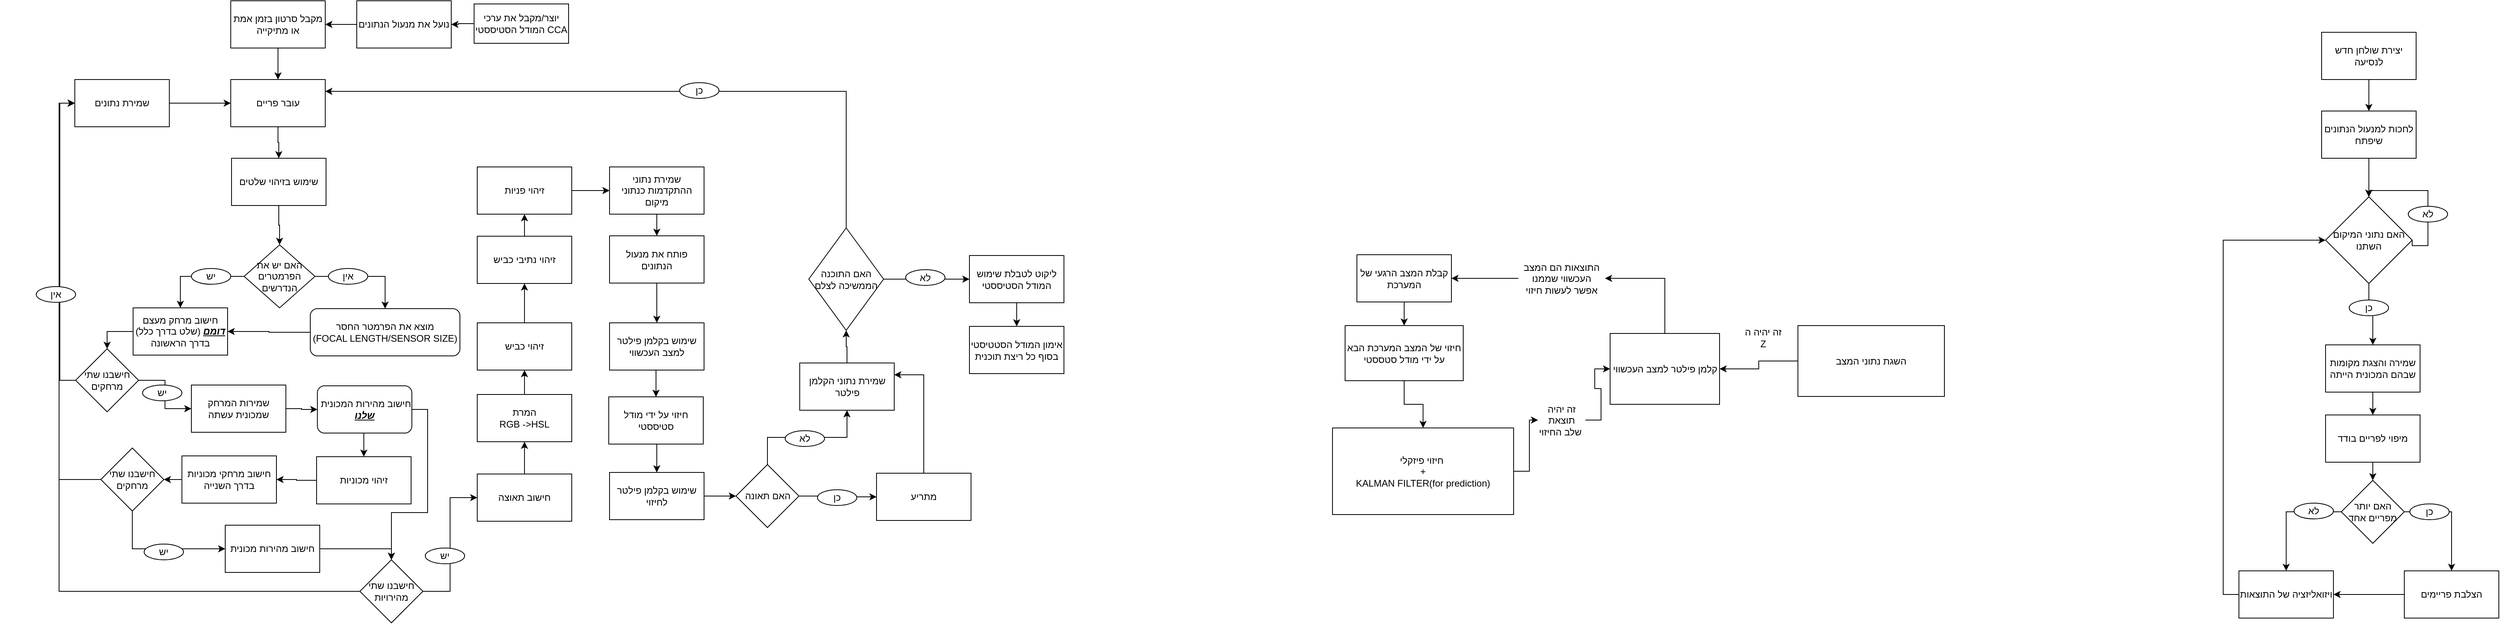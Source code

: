 <mxfile version="22.0.8" type="gitlab">
  <diagram name="Page-1" id="QeGY7YJkOB6Gk27wGhlt">
    <mxGraphModel dx="1723" dy="1938" grid="1" gridSize="10" guides="1" tooltips="1" connect="1" arrows="1" fold="1" page="1" pageScale="1" pageWidth="850" pageHeight="1100" math="0" shadow="0">
      <root>
        <mxCell id="0" />
        <mxCell id="1" parent="0" />
        <mxCell id="7zxWy0AGlR2uwlpsadZP-35" value="" style="edgeStyle=orthogonalEdgeStyle;rounded=0;orthogonalLoop=1;jettySize=auto;html=1;" edge="1" parent="1" source="LMJcDKzFn9YI1MvOlHuu-1" target="LMJcDKzFn9YI1MvOlHuu-96">
          <mxGeometry relative="1" as="geometry" />
        </mxCell>
        <mxCell id="LMJcDKzFn9YI1MvOlHuu-1" value="יוצר/מקבל את ערכי המודל הסטיססטי CCA" style="rounded=0;whiteSpace=wrap;html=1;" parent="1" vertex="1">
          <mxGeometry x="709" y="-996" width="120" height="50" as="geometry" />
        </mxCell>
        <mxCell id="LMJcDKzFn9YI1MvOlHuu-8" style="edgeStyle=orthogonalEdgeStyle;rounded=0;orthogonalLoop=1;jettySize=auto;html=1;exitX=0.5;exitY=1;exitDx=0;exitDy=0;entryX=0.5;entryY=0;entryDx=0;entryDy=0;" parent="1" source="LMJcDKzFn9YI1MvOlHuu-29" target="LMJcDKzFn9YI1MvOlHuu-7" edge="1">
          <mxGeometry relative="1" as="geometry" />
        </mxCell>
        <mxCell id="LMJcDKzFn9YI1MvOlHuu-2" value="מקבל סרטון בזמן אמת או מתיקייה" style="rounded=0;whiteSpace=wrap;html=1;" parent="1" vertex="1">
          <mxGeometry x="400" y="-1000" width="120" height="60" as="geometry" />
        </mxCell>
        <mxCell id="LMJcDKzFn9YI1MvOlHuu-12" style="edgeStyle=orthogonalEdgeStyle;rounded=0;orthogonalLoop=1;jettySize=auto;html=1;exitX=0;exitY=0.5;exitDx=0;exitDy=0;entryX=1;entryY=0.5;entryDx=0;entryDy=0;" parent="1" source="LMJcDKzFn9YI1MvOlHuu-5" target="LMJcDKzFn9YI1MvOlHuu-10" edge="1">
          <mxGeometry relative="1" as="geometry" />
        </mxCell>
        <mxCell id="LMJcDKzFn9YI1MvOlHuu-5" value="מוצא את הפרמטר החסר &lt;br&gt;(FOCAL LENGTH/SENSOR SIZE)" style="rounded=1;whiteSpace=wrap;html=1;" parent="1" vertex="1">
          <mxGeometry x="501" y="-609" width="190" height="60" as="geometry" />
        </mxCell>
        <mxCell id="LMJcDKzFn9YI1MvOlHuu-9" style="edgeStyle=orthogonalEdgeStyle;rounded=0;orthogonalLoop=1;jettySize=auto;html=1;exitX=1;exitY=0.5;exitDx=0;exitDy=0;entryX=0.5;entryY=0;entryDx=0;entryDy=0;" parent="1" source="LMJcDKzFn9YI1MvOlHuu-7" target="LMJcDKzFn9YI1MvOlHuu-5" edge="1">
          <mxGeometry relative="1" as="geometry" />
        </mxCell>
        <mxCell id="LMJcDKzFn9YI1MvOlHuu-11" style="edgeStyle=orthogonalEdgeStyle;rounded=0;orthogonalLoop=1;jettySize=auto;html=1;exitX=0;exitY=0.5;exitDx=0;exitDy=0;entryX=0.5;entryY=0;entryDx=0;entryDy=0;" parent="1" source="LMJcDKzFn9YI1MvOlHuu-7" target="LMJcDKzFn9YI1MvOlHuu-10" edge="1">
          <mxGeometry relative="1" as="geometry" />
        </mxCell>
        <mxCell id="LMJcDKzFn9YI1MvOlHuu-7" value="האם יש את הפרמטרים הנדרשים" style="rhombus;whiteSpace=wrap;html=1;" parent="1" vertex="1">
          <mxGeometry x="417" y="-690" width="90" height="80" as="geometry" />
        </mxCell>
        <mxCell id="LMJcDKzFn9YI1MvOlHuu-18" style="edgeStyle=orthogonalEdgeStyle;rounded=0;orthogonalLoop=1;jettySize=auto;html=1;exitX=0;exitY=0.5;exitDx=0;exitDy=0;" parent="1" source="LMJcDKzFn9YI1MvOlHuu-10" target="LMJcDKzFn9YI1MvOlHuu-14" edge="1">
          <mxGeometry relative="1" as="geometry" />
        </mxCell>
        <mxCell id="LMJcDKzFn9YI1MvOlHuu-10" value="חישוב מרחק מעצם &lt;u style=&quot;font-weight: bold; font-style: italic;&quot;&gt;דומם&lt;/u&gt;&amp;nbsp;(שלט בדרך כלל) בדרך הראשונה" style="rounded=0;whiteSpace=wrap;html=1;" parent="1" vertex="1">
          <mxGeometry x="276" y="-610" width="120" height="60" as="geometry" />
        </mxCell>
        <mxCell id="LMJcDKzFn9YI1MvOlHuu-35" style="edgeStyle=orthogonalEdgeStyle;rounded=0;orthogonalLoop=1;jettySize=auto;html=1;exitX=0.5;exitY=1;exitDx=0;exitDy=0;entryX=0.5;entryY=0;entryDx=0;entryDy=0;" parent="1" source="LMJcDKzFn9YI1MvOlHuu-13" target="LMJcDKzFn9YI1MvOlHuu-34" edge="1">
          <mxGeometry relative="1" as="geometry" />
        </mxCell>
        <mxCell id="LMJcDKzFn9YI1MvOlHuu-189" style="edgeStyle=orthogonalEdgeStyle;rounded=0;orthogonalLoop=1;jettySize=auto;html=1;exitX=1;exitY=0.5;exitDx=0;exitDy=0;entryX=0.5;entryY=0;entryDx=0;entryDy=0;" parent="1" source="LMJcDKzFn9YI1MvOlHuu-13" target="LMJcDKzFn9YI1MvOlHuu-56" edge="1">
          <mxGeometry relative="1" as="geometry">
            <Array as="points">
              <mxPoint x="650" y="-481" />
              <mxPoint x="650" y="-350" />
              <mxPoint x="604" y="-350" />
            </Array>
          </mxGeometry>
        </mxCell>
        <mxCell id="LMJcDKzFn9YI1MvOlHuu-13" value="&amp;nbsp;חישוב מהירות המכונית &lt;b&gt;&lt;i&gt;&lt;u&gt;שלנו&lt;/u&gt;&lt;/i&gt;&lt;/b&gt;" style="rounded=1;whiteSpace=wrap;html=1;" parent="1" vertex="1">
          <mxGeometry x="510" y="-511" width="120" height="60" as="geometry" />
        </mxCell>
        <mxCell id="LMJcDKzFn9YI1MvOlHuu-45" style="edgeStyle=orthogonalEdgeStyle;rounded=0;orthogonalLoop=1;jettySize=auto;html=1;exitX=0;exitY=0.5;exitDx=0;exitDy=0;entryX=0;entryY=0.5;entryDx=0;entryDy=0;" parent="1" source="LMJcDKzFn9YI1MvOlHuu-14" target="LMJcDKzFn9YI1MvOlHuu-43" edge="1">
          <mxGeometry relative="1" as="geometry" />
        </mxCell>
        <mxCell id="LMJcDKzFn9YI1MvOlHuu-190" style="edgeStyle=orthogonalEdgeStyle;rounded=0;orthogonalLoop=1;jettySize=auto;html=1;exitX=1;exitY=0.5;exitDx=0;exitDy=0;entryX=0;entryY=0.5;entryDx=0;entryDy=0;" parent="1" source="LMJcDKzFn9YI1MvOlHuu-14" target="LMJcDKzFn9YI1MvOlHuu-186" edge="1">
          <mxGeometry relative="1" as="geometry" />
        </mxCell>
        <mxCell id="LMJcDKzFn9YI1MvOlHuu-14" value="חישבנו שתי מרחקים" style="rhombus;whiteSpace=wrap;html=1;" parent="1" vertex="1">
          <mxGeometry x="203" y="-558" width="80" height="80" as="geometry" />
        </mxCell>
        <mxCell id="LMJcDKzFn9YI1MvOlHuu-15" value="אין" style="ellipse;whiteSpace=wrap;html=1;" parent="1" vertex="1">
          <mxGeometry x="524" y="-660" width="50" height="20" as="geometry" />
        </mxCell>
        <mxCell id="LMJcDKzFn9YI1MvOlHuu-16" value="יש" style="ellipse;whiteSpace=wrap;html=1;" parent="1" vertex="1">
          <mxGeometry x="350" y="-660" width="50" height="20" as="geometry" />
        </mxCell>
        <mxCell id="LMJcDKzFn9YI1MvOlHuu-22" value="" style="edgeStyle=orthogonalEdgeStyle;rounded=0;orthogonalLoop=1;jettySize=auto;html=1;exitX=0.5;exitY=1;exitDx=0;exitDy=0;entryX=0.5;entryY=0;entryDx=0;entryDy=0;" parent="1" source="LMJcDKzFn9YI1MvOlHuu-2" target="LMJcDKzFn9YI1MvOlHuu-21" edge="1">
          <mxGeometry relative="1" as="geometry">
            <mxPoint x="450" y="-920" as="sourcePoint" />
            <mxPoint x="475" y="-780" as="targetPoint" />
          </mxGeometry>
        </mxCell>
        <mxCell id="LMJcDKzFn9YI1MvOlHuu-21" value="עובר פריים" style="rounded=0;whiteSpace=wrap;html=1;" parent="1" vertex="1">
          <mxGeometry x="400" y="-900" width="120" height="60" as="geometry" />
        </mxCell>
        <mxCell id="LMJcDKzFn9YI1MvOlHuu-30" value="" style="edgeStyle=orthogonalEdgeStyle;rounded=0;orthogonalLoop=1;jettySize=auto;html=1;exitX=0.5;exitY=1;exitDx=0;exitDy=0;entryX=0.5;entryY=0;entryDx=0;entryDy=0;" parent="1" source="LMJcDKzFn9YI1MvOlHuu-21" target="LMJcDKzFn9YI1MvOlHuu-29" edge="1">
          <mxGeometry relative="1" as="geometry">
            <mxPoint x="420" y="-840" as="sourcePoint" />
            <mxPoint x="475" y="-690" as="targetPoint" />
          </mxGeometry>
        </mxCell>
        <mxCell id="LMJcDKzFn9YI1MvOlHuu-29" value="שימוש בזיהוי שלטים" style="rounded=0;whiteSpace=wrap;html=1;" parent="1" vertex="1">
          <mxGeometry x="401" y="-800" width="120" height="60" as="geometry" />
        </mxCell>
        <mxCell id="7zxWy0AGlR2uwlpsadZP-38" value="" style="edgeStyle=orthogonalEdgeStyle;rounded=0;orthogonalLoop=1;jettySize=auto;html=1;" edge="1" parent="1" source="LMJcDKzFn9YI1MvOlHuu-34" target="LMJcDKzFn9YI1MvOlHuu-36">
          <mxGeometry relative="1" as="geometry" />
        </mxCell>
        <mxCell id="LMJcDKzFn9YI1MvOlHuu-34" value="זיהוי מכוניות" style="rounded=0;whiteSpace=wrap;html=1;" parent="1" vertex="1">
          <mxGeometry x="509" y="-421" width="120" height="60" as="geometry" />
        </mxCell>
        <mxCell id="7zxWy0AGlR2uwlpsadZP-39" value="" style="edgeStyle=orthogonalEdgeStyle;rounded=0;orthogonalLoop=1;jettySize=auto;html=1;" edge="1" parent="1" source="LMJcDKzFn9YI1MvOlHuu-36" target="LMJcDKzFn9YI1MvOlHuu-38">
          <mxGeometry relative="1" as="geometry" />
        </mxCell>
        <mxCell id="LMJcDKzFn9YI1MvOlHuu-36" value="חישוב מרחקי מכוניות בדרך השנייה" style="rounded=0;whiteSpace=wrap;html=1;" parent="1" vertex="1">
          <mxGeometry x="338" y="-422" width="120" height="60" as="geometry" />
        </mxCell>
        <mxCell id="7zxWy0AGlR2uwlpsadZP-43" style="edgeStyle=orthogonalEdgeStyle;rounded=0;orthogonalLoop=1;jettySize=auto;html=1;exitX=0.5;exitY=1;exitDx=0;exitDy=0;entryX=0;entryY=0.5;entryDx=0;entryDy=0;" edge="1" parent="1" source="LMJcDKzFn9YI1MvOlHuu-38" target="LMJcDKzFn9YI1MvOlHuu-49">
          <mxGeometry relative="1" as="geometry" />
        </mxCell>
        <mxCell id="LMJcDKzFn9YI1MvOlHuu-38" value="חישבנו שתי מרחקים" style="rhombus;whiteSpace=wrap;html=1;" parent="1" vertex="1">
          <mxGeometry x="235" y="-432" width="80" height="80" as="geometry" />
        </mxCell>
        <mxCell id="LMJcDKzFn9YI1MvOlHuu-40" style="edgeStyle=orthogonalEdgeStyle;rounded=0;orthogonalLoop=1;jettySize=auto;html=1;exitX=0.5;exitY=1;exitDx=0;exitDy=0;" parent="1" edge="1">
          <mxGeometry relative="1" as="geometry">
            <mxPoint x="115" y="-780" as="sourcePoint" />
            <mxPoint x="115" y="-780" as="targetPoint" />
          </mxGeometry>
        </mxCell>
        <mxCell id="LMJcDKzFn9YI1MvOlHuu-44" value="" style="edgeStyle=orthogonalEdgeStyle;rounded=0;orthogonalLoop=1;jettySize=auto;html=1;exitX=0;exitY=0.5;exitDx=0;exitDy=0;entryX=0;entryY=0.5;entryDx=0;entryDy=0;" parent="1" source="LMJcDKzFn9YI1MvOlHuu-38" target="LMJcDKzFn9YI1MvOlHuu-43" edge="1">
          <mxGeometry relative="1" as="geometry">
            <mxPoint x="140" y="-220" as="sourcePoint" />
            <mxPoint x="360" y="-870" as="targetPoint" />
          </mxGeometry>
        </mxCell>
        <mxCell id="7zxWy0AGlR2uwlpsadZP-56" value="" style="edgeStyle=orthogonalEdgeStyle;rounded=0;orthogonalLoop=1;jettySize=auto;html=1;" edge="1" parent="1" source="LMJcDKzFn9YI1MvOlHuu-43" target="LMJcDKzFn9YI1MvOlHuu-21">
          <mxGeometry relative="1" as="geometry" />
        </mxCell>
        <mxCell id="LMJcDKzFn9YI1MvOlHuu-43" value="שמירת נתונים" style="rounded=0;whiteSpace=wrap;html=1;" parent="1" vertex="1">
          <mxGeometry x="202" y="-900" width="120" height="60" as="geometry" />
        </mxCell>
        <mxCell id="LMJcDKzFn9YI1MvOlHuu-58" style="edgeStyle=orthogonalEdgeStyle;rounded=0;orthogonalLoop=1;jettySize=auto;html=1;exitX=1;exitY=0.5;exitDx=0;exitDy=0;" parent="1" source="LMJcDKzFn9YI1MvOlHuu-49" target="LMJcDKzFn9YI1MvOlHuu-56" edge="1">
          <mxGeometry relative="1" as="geometry">
            <Array as="points">
              <mxPoint x="604" y="-304" />
            </Array>
          </mxGeometry>
        </mxCell>
        <mxCell id="LMJcDKzFn9YI1MvOlHuu-49" value="חישוב מהירות מכונית" style="rounded=0;whiteSpace=wrap;html=1;" parent="1" vertex="1">
          <mxGeometry x="393" y="-334" width="120" height="60" as="geometry" />
        </mxCell>
        <mxCell id="LMJcDKzFn9YI1MvOlHuu-52" value="יש" style="ellipse;whiteSpace=wrap;html=1;" parent="1" vertex="1">
          <mxGeometry x="290" y="-310" width="50" height="20" as="geometry" />
        </mxCell>
        <mxCell id="LMJcDKzFn9YI1MvOlHuu-57" style="edgeStyle=orthogonalEdgeStyle;rounded=0;orthogonalLoop=1;jettySize=auto;html=1;exitX=0;exitY=0.5;exitDx=0;exitDy=0;entryX=0;entryY=0.5;entryDx=0;entryDy=0;" parent="1" source="LMJcDKzFn9YI1MvOlHuu-56" target="LMJcDKzFn9YI1MvOlHuu-43" edge="1">
          <mxGeometry relative="1" as="geometry" />
        </mxCell>
        <mxCell id="LMJcDKzFn9YI1MvOlHuu-63" style="edgeStyle=orthogonalEdgeStyle;rounded=0;orthogonalLoop=1;jettySize=auto;html=1;exitX=1;exitY=0.5;exitDx=0;exitDy=0;entryX=0;entryY=0.5;entryDx=0;entryDy=0;" parent="1" source="LMJcDKzFn9YI1MvOlHuu-56" target="LMJcDKzFn9YI1MvOlHuu-62" edge="1">
          <mxGeometry relative="1" as="geometry" />
        </mxCell>
        <mxCell id="LMJcDKzFn9YI1MvOlHuu-56" value="חישבנו שתי מהירויות" style="rhombus;whiteSpace=wrap;html=1;" parent="1" vertex="1">
          <mxGeometry x="564" y="-290" width="80" height="80" as="geometry" />
        </mxCell>
        <mxCell id="LMJcDKzFn9YI1MvOlHuu-59" value="יש" style="ellipse;whiteSpace=wrap;html=1;" parent="1" vertex="1">
          <mxGeometry x="647" y="-305" width="50" height="20" as="geometry" />
        </mxCell>
        <mxCell id="LMJcDKzFn9YI1MvOlHuu-60" value="אין" style="ellipse;whiteSpace=wrap;html=1;" parent="1" vertex="1">
          <mxGeometry x="153" y="-637" width="50" height="20" as="geometry" />
        </mxCell>
        <mxCell id="7zxWy0AGlR2uwlpsadZP-64" value="" style="edgeStyle=orthogonalEdgeStyle;rounded=0;orthogonalLoop=1;jettySize=auto;html=1;" edge="1" parent="1" source="LMJcDKzFn9YI1MvOlHuu-62" target="LMJcDKzFn9YI1MvOlHuu-65">
          <mxGeometry relative="1" as="geometry" />
        </mxCell>
        <mxCell id="LMJcDKzFn9YI1MvOlHuu-62" value="חישוב תאוצה" style="rounded=0;whiteSpace=wrap;html=1;" parent="1" vertex="1">
          <mxGeometry x="713" y="-399" width="120" height="60" as="geometry" />
        </mxCell>
        <mxCell id="7zxWy0AGlR2uwlpsadZP-44" value="" style="edgeStyle=orthogonalEdgeStyle;rounded=0;orthogonalLoop=1;jettySize=auto;html=1;" edge="1" parent="1" source="LMJcDKzFn9YI1MvOlHuu-65" target="LMJcDKzFn9YI1MvOlHuu-67">
          <mxGeometry relative="1" as="geometry" />
        </mxCell>
        <mxCell id="LMJcDKzFn9YI1MvOlHuu-65" value="המרת&lt;br&gt;RGB -&amp;gt;HSL" style="rounded=0;whiteSpace=wrap;html=1;align=center;" parent="1" vertex="1">
          <mxGeometry x="713" y="-500" width="120" height="60" as="geometry" />
        </mxCell>
        <mxCell id="7zxWy0AGlR2uwlpsadZP-45" style="edgeStyle=orthogonalEdgeStyle;rounded=0;orthogonalLoop=1;jettySize=auto;html=1;exitX=0.5;exitY=0;exitDx=0;exitDy=0;" edge="1" parent="1" source="LMJcDKzFn9YI1MvOlHuu-67" target="LMJcDKzFn9YI1MvOlHuu-69">
          <mxGeometry relative="1" as="geometry" />
        </mxCell>
        <mxCell id="LMJcDKzFn9YI1MvOlHuu-67" value="זיהוי כביש" style="rounded=0;whiteSpace=wrap;html=1;" parent="1" vertex="1">
          <mxGeometry x="713" y="-591" width="120" height="60" as="geometry" />
        </mxCell>
        <mxCell id="7zxWy0AGlR2uwlpsadZP-46" value="" style="edgeStyle=orthogonalEdgeStyle;rounded=0;orthogonalLoop=1;jettySize=auto;html=1;" edge="1" parent="1" source="LMJcDKzFn9YI1MvOlHuu-69" target="LMJcDKzFn9YI1MvOlHuu-71">
          <mxGeometry relative="1" as="geometry" />
        </mxCell>
        <mxCell id="LMJcDKzFn9YI1MvOlHuu-69" value="זיהוי נתיבי כביש" style="rounded=0;whiteSpace=wrap;html=1;" parent="1" vertex="1">
          <mxGeometry x="713" y="-701" width="120" height="60" as="geometry" />
        </mxCell>
        <mxCell id="7zxWy0AGlR2uwlpsadZP-48" value="" style="edgeStyle=orthogonalEdgeStyle;rounded=0;orthogonalLoop=1;jettySize=auto;html=1;" edge="1" parent="1" source="LMJcDKzFn9YI1MvOlHuu-71" target="LMJcDKzFn9YI1MvOlHuu-184">
          <mxGeometry relative="1" as="geometry" />
        </mxCell>
        <mxCell id="LMJcDKzFn9YI1MvOlHuu-71" value="זיהוי פניות" style="rounded=0;whiteSpace=wrap;html=1;" parent="1" vertex="1">
          <mxGeometry x="713" y="-789" width="120" height="60" as="geometry" />
        </mxCell>
        <mxCell id="7zxWy0AGlR2uwlpsadZP-36" value="" style="edgeStyle=orthogonalEdgeStyle;rounded=0;orthogonalLoop=1;jettySize=auto;html=1;" edge="1" parent="1" source="LMJcDKzFn9YI1MvOlHuu-96" target="LMJcDKzFn9YI1MvOlHuu-2">
          <mxGeometry relative="1" as="geometry" />
        </mxCell>
        <mxCell id="LMJcDKzFn9YI1MvOlHuu-96" value="נועל את מנעול הנתונים" style="rounded=0;whiteSpace=wrap;html=1;" parent="1" vertex="1">
          <mxGeometry x="560" y="-1000" width="120" height="60" as="geometry" />
        </mxCell>
        <mxCell id="7zxWy0AGlR2uwlpsadZP-50" value="" style="edgeStyle=orthogonalEdgeStyle;rounded=0;orthogonalLoop=1;jettySize=auto;html=1;" edge="1" parent="1" source="LMJcDKzFn9YI1MvOlHuu-98" target="7zxWy0AGlR2uwlpsadZP-28">
          <mxGeometry relative="1" as="geometry" />
        </mxCell>
        <mxCell id="LMJcDKzFn9YI1MvOlHuu-98" value="פותח את מנעול הנתונים" style="rounded=0;whiteSpace=wrap;html=1;" parent="1" vertex="1">
          <mxGeometry x="881" y="-701.5" width="120" height="60" as="geometry" />
        </mxCell>
        <mxCell id="LMJcDKzFn9YI1MvOlHuu-124" style="edgeStyle=orthogonalEdgeStyle;rounded=0;orthogonalLoop=1;jettySize=auto;html=1;exitX=0.5;exitY=0;exitDx=0;exitDy=0;entryX=1;entryY=0.25;entryDx=0;entryDy=0;" parent="1" source="LMJcDKzFn9YI1MvOlHuu-100" target="LMJcDKzFn9YI1MvOlHuu-21" edge="1">
          <mxGeometry relative="1" as="geometry" />
        </mxCell>
        <mxCell id="LMJcDKzFn9YI1MvOlHuu-100" value="האם התוכנה הממשיכה לצלם" style="rhombus;whiteSpace=wrap;html=1;" parent="1" vertex="1">
          <mxGeometry x="1134" y="-711.5" width="95" height="130" as="geometry" />
        </mxCell>
        <mxCell id="LMJcDKzFn9YI1MvOlHuu-120" value="כן" style="ellipse;whiteSpace=wrap;html=1;" parent="1" vertex="1">
          <mxGeometry x="970" y="-896" width="50" height="20" as="geometry" />
        </mxCell>
        <mxCell id="LMJcDKzFn9YI1MvOlHuu-128" value="אימון המודל הסטטיסטי בסוף כל ריצת תוכנית&lt;span id=&quot;docs-internal-guid-aba16c06-7fff-29e9-74bd-bfd41f4ed161&quot;&gt;&lt;/span&gt;" style="rounded=0;whiteSpace=wrap;html=1;" parent="1" vertex="1">
          <mxGeometry x="1338" y="-586.5" width="120" height="60" as="geometry" />
        </mxCell>
        <mxCell id="LMJcDKzFn9YI1MvOlHuu-178" style="edgeStyle=orthogonalEdgeStyle;rounded=0;orthogonalLoop=1;jettySize=auto;html=1;exitX=0.5;exitY=1;exitDx=0;exitDy=0;entryX=0.5;entryY=0;entryDx=0;entryDy=0;" parent="1" source="LMJcDKzFn9YI1MvOlHuu-173" target="LMJcDKzFn9YI1MvOlHuu-174" edge="1">
          <mxGeometry relative="1" as="geometry" />
        </mxCell>
        <mxCell id="LMJcDKzFn9YI1MvOlHuu-173" value="לחכות למנעול הנתונים שיפתח" style="rounded=0;whiteSpace=wrap;html=1;" parent="1" vertex="1">
          <mxGeometry x="3055" y="-860" width="120" height="60" as="geometry" />
        </mxCell>
        <mxCell id="LMJcDKzFn9YI1MvOlHuu-197" style="edgeStyle=orthogonalEdgeStyle;rounded=0;orthogonalLoop=1;jettySize=auto;html=1;exitX=0.5;exitY=1;exitDx=0;exitDy=0;" parent="1" source="LMJcDKzFn9YI1MvOlHuu-174" target="LMJcDKzFn9YI1MvOlHuu-194" edge="1">
          <mxGeometry relative="1" as="geometry" />
        </mxCell>
        <mxCell id="LMJcDKzFn9YI1MvOlHuu-174" value="האם נתוני המיקום השתנו" style="rhombus;whiteSpace=wrap;html=1;" parent="1" vertex="1">
          <mxGeometry x="3060" y="-751" width="110" height="110" as="geometry" />
        </mxCell>
        <mxCell id="LMJcDKzFn9YI1MvOlHuu-176" style="edgeStyle=orthogonalEdgeStyle;rounded=0;orthogonalLoop=1;jettySize=auto;html=1;exitX=1;exitY=0.5;exitDx=0;exitDy=0;entryX=0.5;entryY=0;entryDx=0;entryDy=0;" parent="1" source="LMJcDKzFn9YI1MvOlHuu-174" target="LMJcDKzFn9YI1MvOlHuu-174" edge="1">
          <mxGeometry relative="1" as="geometry">
            <Array as="points">
              <mxPoint x="3190" y="-689" />
              <mxPoint x="3190" y="-759" />
              <mxPoint x="3115" y="-759" />
            </Array>
          </mxGeometry>
        </mxCell>
        <mxCell id="LMJcDKzFn9YI1MvOlHuu-177" value="לא" style="ellipse;whiteSpace=wrap;html=1;" parent="1" vertex="1">
          <mxGeometry x="3165" y="-739" width="50" height="20" as="geometry" />
        </mxCell>
        <mxCell id="LMJcDKzFn9YI1MvOlHuu-204" style="edgeStyle=orthogonalEdgeStyle;rounded=0;orthogonalLoop=1;jettySize=auto;html=1;exitX=0.5;exitY=1;exitDx=0;exitDy=0;" parent="1" source="LMJcDKzFn9YI1MvOlHuu-180" target="LMJcDKzFn9YI1MvOlHuu-200" edge="1">
          <mxGeometry relative="1" as="geometry" />
        </mxCell>
        <mxCell id="LMJcDKzFn9YI1MvOlHuu-180" value="מיפוי לפריים בודד" style="rounded=0;whiteSpace=wrap;html=1;" parent="1" vertex="1">
          <mxGeometry x="3060" y="-474" width="120" height="60" as="geometry" />
        </mxCell>
        <mxCell id="7zxWy0AGlR2uwlpsadZP-49" value="" style="edgeStyle=orthogonalEdgeStyle;rounded=0;orthogonalLoop=1;jettySize=auto;html=1;" edge="1" parent="1" source="LMJcDKzFn9YI1MvOlHuu-184" target="LMJcDKzFn9YI1MvOlHuu-98">
          <mxGeometry relative="1" as="geometry" />
        </mxCell>
        <mxCell id="LMJcDKzFn9YI1MvOlHuu-184" value="שמירת נתוני ההתקדמות כנתוני מיקום" style="rounded=0;whiteSpace=wrap;html=1;" parent="1" vertex="1">
          <mxGeometry x="881" y="-789" width="120" height="60" as="geometry" />
        </mxCell>
        <mxCell id="7zxWy0AGlR2uwlpsadZP-37" value="" style="edgeStyle=orthogonalEdgeStyle;rounded=0;orthogonalLoop=1;jettySize=auto;html=1;" edge="1" parent="1" source="LMJcDKzFn9YI1MvOlHuu-186" target="LMJcDKzFn9YI1MvOlHuu-13">
          <mxGeometry relative="1" as="geometry" />
        </mxCell>
        <mxCell id="LMJcDKzFn9YI1MvOlHuu-186" value="שמירות המרחק שמכונית עשתה" style="rounded=0;whiteSpace=wrap;html=1;" parent="1" vertex="1">
          <mxGeometry x="350" y="-512" width="120" height="60" as="geometry" />
        </mxCell>
        <mxCell id="LMJcDKzFn9YI1MvOlHuu-188" value="יש" style="ellipse;whiteSpace=wrap;html=1;" parent="1" vertex="1">
          <mxGeometry x="288" y="-512" width="50" height="20" as="geometry" />
        </mxCell>
        <mxCell id="LMJcDKzFn9YI1MvOlHuu-192" style="edgeStyle=orthogonalEdgeStyle;rounded=0;orthogonalLoop=1;jettySize=auto;html=1;exitX=0.5;exitY=1;exitDx=0;exitDy=0;" parent="1" source="LMJcDKzFn9YI1MvOlHuu-191" target="LMJcDKzFn9YI1MvOlHuu-173" edge="1">
          <mxGeometry relative="1" as="geometry" />
        </mxCell>
        <mxCell id="LMJcDKzFn9YI1MvOlHuu-191" value="יצירת שולחן חדש לנסיעה" style="rounded=0;whiteSpace=wrap;html=1;" parent="1" vertex="1">
          <mxGeometry x="3055" y="-960" width="120" height="60" as="geometry" />
        </mxCell>
        <mxCell id="LMJcDKzFn9YI1MvOlHuu-198" style="edgeStyle=orthogonalEdgeStyle;rounded=0;orthogonalLoop=1;jettySize=auto;html=1;exitX=0.5;exitY=1;exitDx=0;exitDy=0;entryX=0.5;entryY=0;entryDx=0;entryDy=0;" parent="1" source="LMJcDKzFn9YI1MvOlHuu-194" target="LMJcDKzFn9YI1MvOlHuu-180" edge="1">
          <mxGeometry relative="1" as="geometry" />
        </mxCell>
        <mxCell id="LMJcDKzFn9YI1MvOlHuu-194" value="שמירה והצגת מקומות שבהם המכונית הייתה" style="rounded=0;whiteSpace=wrap;html=1;" parent="1" vertex="1">
          <mxGeometry x="3060" y="-563" width="120" height="60" as="geometry" />
        </mxCell>
        <mxCell id="LMJcDKzFn9YI1MvOlHuu-208" style="edgeStyle=orthogonalEdgeStyle;rounded=0;orthogonalLoop=1;jettySize=auto;html=1;exitX=0;exitY=0.5;exitDx=0;exitDy=0;entryX=0;entryY=0.5;entryDx=0;entryDy=0;" parent="1" source="LMJcDKzFn9YI1MvOlHuu-195" target="LMJcDKzFn9YI1MvOlHuu-174" edge="1">
          <mxGeometry relative="1" as="geometry" />
        </mxCell>
        <mxCell id="LMJcDKzFn9YI1MvOlHuu-195" value="ויזואליזציה של התוצאות" style="rounded=0;whiteSpace=wrap;html=1;" parent="1" vertex="1">
          <mxGeometry x="2950" y="-276" width="120" height="60" as="geometry" />
        </mxCell>
        <mxCell id="LMJcDKzFn9YI1MvOlHuu-203" style="edgeStyle=orthogonalEdgeStyle;rounded=0;orthogonalLoop=1;jettySize=auto;html=1;exitX=0;exitY=0.5;exitDx=0;exitDy=0;entryX=1;entryY=0.5;entryDx=0;entryDy=0;" parent="1" source="LMJcDKzFn9YI1MvOlHuu-196" target="LMJcDKzFn9YI1MvOlHuu-195" edge="1">
          <mxGeometry relative="1" as="geometry" />
        </mxCell>
        <mxCell id="LMJcDKzFn9YI1MvOlHuu-196" value="הצלבת פריימים" style="rounded=0;whiteSpace=wrap;html=1;" parent="1" vertex="1">
          <mxGeometry x="3160" y="-276" width="120" height="60" as="geometry" />
        </mxCell>
        <mxCell id="LMJcDKzFn9YI1MvOlHuu-202" style="edgeStyle=orthogonalEdgeStyle;rounded=0;orthogonalLoop=1;jettySize=auto;html=1;exitX=0;exitY=0.5;exitDx=0;exitDy=0;entryX=0.5;entryY=0;entryDx=0;entryDy=0;" parent="1" source="LMJcDKzFn9YI1MvOlHuu-200" target="LMJcDKzFn9YI1MvOlHuu-195" edge="1">
          <mxGeometry relative="1" as="geometry" />
        </mxCell>
        <mxCell id="LMJcDKzFn9YI1MvOlHuu-209" style="edgeStyle=orthogonalEdgeStyle;rounded=0;orthogonalLoop=1;jettySize=auto;html=1;exitX=1;exitY=0.5;exitDx=0;exitDy=0;entryX=0.5;entryY=0;entryDx=0;entryDy=0;" parent="1" source="LMJcDKzFn9YI1MvOlHuu-200" target="LMJcDKzFn9YI1MvOlHuu-196" edge="1">
          <mxGeometry relative="1" as="geometry" />
        </mxCell>
        <mxCell id="LMJcDKzFn9YI1MvOlHuu-200" value="האם יותר מפריים אחד" style="rhombus;whiteSpace=wrap;html=1;" parent="1" vertex="1">
          <mxGeometry x="3080" y="-391" width="80" height="80" as="geometry" />
        </mxCell>
        <mxCell id="LMJcDKzFn9YI1MvOlHuu-205" value="לא" style="ellipse;whiteSpace=wrap;html=1;" parent="1" vertex="1">
          <mxGeometry x="3020" y="-362" width="50" height="20" as="geometry" />
        </mxCell>
        <mxCell id="LMJcDKzFn9YI1MvOlHuu-206" value="כן" style="ellipse;whiteSpace=wrap;html=1;" parent="1" vertex="1">
          <mxGeometry x="3090" y="-620" width="50" height="20" as="geometry" />
        </mxCell>
        <mxCell id="LMJcDKzFn9YI1MvOlHuu-207" value="כן" style="ellipse;whiteSpace=wrap;html=1;" parent="1" vertex="1">
          <mxGeometry x="3167" y="-361" width="50" height="20" as="geometry" />
        </mxCell>
        <mxCell id="LMJcDKzFn9YI1MvOlHuu-214" value="" style="edgeStyle=orthogonalEdgeStyle;rounded=0;orthogonalLoop=1;jettySize=auto;html=1;exitX=1;exitY=0.5;exitDx=0;exitDy=0;entryX=0;entryY=0.5;entryDx=0;entryDy=0;" parent="1" source="LMJcDKzFn9YI1MvOlHuu-100" target="LMJcDKzFn9YI1MvOlHuu-213" edge="1">
          <mxGeometry relative="1" as="geometry">
            <mxPoint x="1259" y="-274" as="sourcePoint" />
            <mxPoint x="1624" y="-274" as="targetPoint" />
          </mxGeometry>
        </mxCell>
        <mxCell id="LMJcDKzFn9YI1MvOlHuu-216" style="edgeStyle=orthogonalEdgeStyle;rounded=0;orthogonalLoop=1;jettySize=auto;html=1;exitX=0.5;exitY=1;exitDx=0;exitDy=0;entryX=0.5;entryY=0;entryDx=0;entryDy=0;" parent="1" source="LMJcDKzFn9YI1MvOlHuu-213" target="LMJcDKzFn9YI1MvOlHuu-128" edge="1">
          <mxGeometry relative="1" as="geometry" />
        </mxCell>
        <mxCell id="LMJcDKzFn9YI1MvOlHuu-213" value="ליקוט לטבלת שימוש המודל הסטיססטי" style="rounded=0;whiteSpace=wrap;html=1;" parent="1" vertex="1">
          <mxGeometry x="1338" y="-676.5" width="120" height="60" as="geometry" />
        </mxCell>
        <mxCell id="LMJcDKzFn9YI1MvOlHuu-215" value="לא" style="ellipse;whiteSpace=wrap;html=1;" parent="1" vertex="1">
          <mxGeometry x="1257" y="-658.5" width="50" height="20" as="geometry" />
        </mxCell>
        <mxCell id="FR6d8AguLFO8g1oIfc2z-9" style="edgeStyle=orthogonalEdgeStyle;rounded=0;orthogonalLoop=1;jettySize=auto;html=1;exitX=0.5;exitY=1;exitDx=0;exitDy=0;entryX=0.5;entryY=0;entryDx=0;entryDy=0;" parent="1" source="FR6d8AguLFO8g1oIfc2z-1" target="FR6d8AguLFO8g1oIfc2z-2" edge="1">
          <mxGeometry relative="1" as="geometry" />
        </mxCell>
        <mxCell id="FR6d8AguLFO8g1oIfc2z-1" value="קבלת המצב הרגעי של המערכת" style="rounded=0;whiteSpace=wrap;html=1;" parent="1" vertex="1">
          <mxGeometry x="1830" y="-677.5" width="120" height="60" as="geometry" />
        </mxCell>
        <mxCell id="FR6d8AguLFO8g1oIfc2z-10" style="edgeStyle=orthogonalEdgeStyle;rounded=0;orthogonalLoop=1;jettySize=auto;html=1;exitX=0.5;exitY=1;exitDx=0;exitDy=0;entryX=0.5;entryY=0;entryDx=0;entryDy=0;" parent="1" source="FR6d8AguLFO8g1oIfc2z-2" target="FR6d8AguLFO8g1oIfc2z-3" edge="1">
          <mxGeometry relative="1" as="geometry" />
        </mxCell>
        <mxCell id="FR6d8AguLFO8g1oIfc2z-2" value="חיזוי של המצב המערכת הבא על ידי מודל סטססטי" style="rounded=0;whiteSpace=wrap;html=1;" parent="1" vertex="1">
          <mxGeometry x="1815" y="-587.5" width="150" height="70" as="geometry" />
        </mxCell>
        <mxCell id="FR6d8AguLFO8g1oIfc2z-6" style="edgeStyle=orthogonalEdgeStyle;rounded=0;orthogonalLoop=1;jettySize=auto;html=1;exitX=1;exitY=0.5;exitDx=0;exitDy=0;entryX=0;entryY=0.5;entryDx=0;entryDy=0;" parent="1" source="FR6d8AguLFO8g1oIfc2z-12" target="FR6d8AguLFO8g1oIfc2z-5" edge="1">
          <mxGeometry relative="1" as="geometry">
            <Array as="points">
              <mxPoint x="2140" y="-467.5" />
              <mxPoint x="2140" y="-507.5" />
              <mxPoint x="2132" y="-507.5" />
              <mxPoint x="2132" y="-532.5" />
            </Array>
          </mxGeometry>
        </mxCell>
        <mxCell id="FR6d8AguLFO8g1oIfc2z-3" value="חיזוי פיזקלי&amp;nbsp;&lt;br&gt;+&lt;br&gt;KALMAN FILTER(for prediction)" style="rounded=0;whiteSpace=wrap;html=1;" parent="1" vertex="1">
          <mxGeometry x="1799" y="-457.5" width="230" height="110" as="geometry" />
        </mxCell>
        <mxCell id="FR6d8AguLFO8g1oIfc2z-7" style="edgeStyle=orthogonalEdgeStyle;rounded=0;orthogonalLoop=1;jettySize=auto;html=1;exitX=0;exitY=0.5;exitDx=0;exitDy=0;entryX=1;entryY=0.5;entryDx=0;entryDy=0;" parent="1" source="FR6d8AguLFO8g1oIfc2z-4" target="FR6d8AguLFO8g1oIfc2z-5" edge="1">
          <mxGeometry relative="1" as="geometry" />
        </mxCell>
        <mxCell id="FR6d8AguLFO8g1oIfc2z-4" value="השגת נתוני המצב" style="rounded=0;whiteSpace=wrap;html=1;" parent="1" vertex="1">
          <mxGeometry x="2390" y="-587.5" width="186" height="90" as="geometry" />
        </mxCell>
        <mxCell id="FR6d8AguLFO8g1oIfc2z-17" style="edgeStyle=orthogonalEdgeStyle;rounded=0;orthogonalLoop=1;jettySize=auto;html=1;exitX=0.5;exitY=0;exitDx=0;exitDy=0;entryX=1;entryY=0.5;entryDx=0;entryDy=0;" parent="1" source="FR6d8AguLFO8g1oIfc2z-5" target="FR6d8AguLFO8g1oIfc2z-14" edge="1">
          <mxGeometry relative="1" as="geometry" />
        </mxCell>
        <mxCell id="FR6d8AguLFO8g1oIfc2z-5" value="קלמן פילטר למצב העכשווי" style="rounded=0;whiteSpace=wrap;html=1;" parent="1" vertex="1">
          <mxGeometry x="2151.5" y="-577.5" width="139" height="90" as="geometry" />
        </mxCell>
        <mxCell id="FR6d8AguLFO8g1oIfc2z-11" value="זה יהיה ה&lt;br&gt;Z" style="text;html=1;strokeColor=none;fillColor=none;align=center;verticalAlign=middle;whiteSpace=wrap;rounded=0;" parent="1" vertex="1">
          <mxGeometry x="2311" y="-587.5" width="70" height="30" as="geometry" />
        </mxCell>
        <mxCell id="FR6d8AguLFO8g1oIfc2z-13" value="" style="edgeStyle=orthogonalEdgeStyle;rounded=0;orthogonalLoop=1;jettySize=auto;html=1;exitX=1;exitY=0.5;exitDx=0;exitDy=0;entryX=0;entryY=0.5;entryDx=0;entryDy=0;" parent="1" source="FR6d8AguLFO8g1oIfc2z-3" target="FR6d8AguLFO8g1oIfc2z-12" edge="1">
          <mxGeometry relative="1" as="geometry">
            <mxPoint x="2030" y="-402.5" as="sourcePoint" />
            <mxPoint x="2152" y="-532.5" as="targetPoint" />
          </mxGeometry>
        </mxCell>
        <mxCell id="FR6d8AguLFO8g1oIfc2z-12" value="זה יהיה תוצאת שלב החיזוי&amp;nbsp;" style="text;html=1;strokeColor=none;fillColor=none;align=center;verticalAlign=middle;whiteSpace=wrap;rounded=0;" parent="1" vertex="1">
          <mxGeometry x="2060" y="-497.5" width="60" height="60" as="geometry" />
        </mxCell>
        <mxCell id="FR6d8AguLFO8g1oIfc2z-18" style="edgeStyle=orthogonalEdgeStyle;rounded=0;orthogonalLoop=1;jettySize=auto;html=1;exitX=0;exitY=0.5;exitDx=0;exitDy=0;entryX=1;entryY=0.5;entryDx=0;entryDy=0;" parent="1" source="FR6d8AguLFO8g1oIfc2z-14" target="FR6d8AguLFO8g1oIfc2z-1" edge="1">
          <mxGeometry relative="1" as="geometry" />
        </mxCell>
        <mxCell id="FR6d8AguLFO8g1oIfc2z-14" value="התוצאות הם המצב העכשווי שממנו אפשר לעשות חיזוי" style="text;html=1;strokeColor=none;fillColor=none;align=center;verticalAlign=middle;whiteSpace=wrap;rounded=0;" parent="1" vertex="1">
          <mxGeometry x="2035" y="-687.5" width="110" height="80" as="geometry" />
        </mxCell>
        <mxCell id="7zxWy0AGlR2uwlpsadZP-52" style="edgeStyle=orthogonalEdgeStyle;rounded=0;orthogonalLoop=1;jettySize=auto;html=1;exitX=0.5;exitY=1;exitDx=0;exitDy=0;entryX=0.5;entryY=0;entryDx=0;entryDy=0;" edge="1" parent="1" source="7zxWy0AGlR2uwlpsadZP-2" target="7zxWy0AGlR2uwlpsadZP-4">
          <mxGeometry relative="1" as="geometry" />
        </mxCell>
        <mxCell id="7zxWy0AGlR2uwlpsadZP-2" value="חיזוי על ידי מודל סטיססטי" style="rounded=0;whiteSpace=wrap;html=1;" vertex="1" parent="1">
          <mxGeometry x="880" y="-497" width="120" height="60" as="geometry" />
        </mxCell>
        <mxCell id="7zxWy0AGlR2uwlpsadZP-18" value="" style="edgeStyle=orthogonalEdgeStyle;rounded=0;orthogonalLoop=1;jettySize=auto;html=1;" edge="1" parent="1" source="7zxWy0AGlR2uwlpsadZP-4" target="7zxWy0AGlR2uwlpsadZP-13">
          <mxGeometry relative="1" as="geometry" />
        </mxCell>
        <mxCell id="7zxWy0AGlR2uwlpsadZP-4" value="שימוש בקלמן פילטר לחיזוי" style="rounded=0;whiteSpace=wrap;html=1;" vertex="1" parent="1">
          <mxGeometry x="881" y="-401" width="120" height="60" as="geometry" />
        </mxCell>
        <mxCell id="7zxWy0AGlR2uwlpsadZP-53" style="edgeStyle=orthogonalEdgeStyle;rounded=0;orthogonalLoop=1;jettySize=auto;html=1;exitX=1;exitY=0.5;exitDx=0;exitDy=0;" edge="1" parent="1" source="7zxWy0AGlR2uwlpsadZP-13" target="7zxWy0AGlR2uwlpsadZP-14">
          <mxGeometry relative="1" as="geometry" />
        </mxCell>
        <mxCell id="7zxWy0AGlR2uwlpsadZP-58" style="edgeStyle=orthogonalEdgeStyle;rounded=0;orthogonalLoop=1;jettySize=auto;html=1;exitX=0.5;exitY=0;exitDx=0;exitDy=0;entryX=0.5;entryY=1;entryDx=0;entryDy=0;" edge="1" parent="1" source="7zxWy0AGlR2uwlpsadZP-13" target="7zxWy0AGlR2uwlpsadZP-30">
          <mxGeometry relative="1" as="geometry" />
        </mxCell>
        <mxCell id="7zxWy0AGlR2uwlpsadZP-13" value="האם תאונה" style="rhombus;whiteSpace=wrap;html=1;" vertex="1" parent="1">
          <mxGeometry x="1041.5" y="-411" width="80" height="80" as="geometry" />
        </mxCell>
        <mxCell id="7zxWy0AGlR2uwlpsadZP-62" style="edgeStyle=orthogonalEdgeStyle;rounded=0;orthogonalLoop=1;jettySize=auto;html=1;exitX=0.5;exitY=0;exitDx=0;exitDy=0;entryX=1;entryY=0.25;entryDx=0;entryDy=0;" edge="1" parent="1" source="7zxWy0AGlR2uwlpsadZP-14" target="7zxWy0AGlR2uwlpsadZP-30">
          <mxGeometry relative="1" as="geometry" />
        </mxCell>
        <mxCell id="7zxWy0AGlR2uwlpsadZP-14" value="מתריע" style="rounded=0;whiteSpace=wrap;html=1;" vertex="1" parent="1">
          <mxGeometry x="1220" y="-400" width="120" height="60" as="geometry" />
        </mxCell>
        <mxCell id="7zxWy0AGlR2uwlpsadZP-16" value="כן" style="ellipse;whiteSpace=wrap;html=1;" vertex="1" parent="1">
          <mxGeometry x="1145" y="-379" width="50" height="20" as="geometry" />
        </mxCell>
        <mxCell id="7zxWy0AGlR2uwlpsadZP-51" style="edgeStyle=orthogonalEdgeStyle;rounded=0;orthogonalLoop=1;jettySize=auto;html=1;exitX=0.5;exitY=1;exitDx=0;exitDy=0;entryX=0.5;entryY=0;entryDx=0;entryDy=0;" edge="1" parent="1" source="7zxWy0AGlR2uwlpsadZP-28" target="7zxWy0AGlR2uwlpsadZP-2">
          <mxGeometry relative="1" as="geometry" />
        </mxCell>
        <mxCell id="7zxWy0AGlR2uwlpsadZP-28" value="שימוש בקלמן פילטר למצב העכשווי" style="rounded=0;whiteSpace=wrap;html=1;" vertex="1" parent="1">
          <mxGeometry x="881" y="-591" width="120" height="60" as="geometry" />
        </mxCell>
        <mxCell id="7zxWy0AGlR2uwlpsadZP-32" value="" style="edgeStyle=orthogonalEdgeStyle;rounded=0;orthogonalLoop=1;jettySize=auto;html=1;" edge="1" parent="1" source="7zxWy0AGlR2uwlpsadZP-30" target="LMJcDKzFn9YI1MvOlHuu-100">
          <mxGeometry relative="1" as="geometry" />
        </mxCell>
        <mxCell id="7zxWy0AGlR2uwlpsadZP-30" value="שמירת נתוני הקלמן פילטר" style="rounded=0;whiteSpace=wrap;html=1;" vertex="1" parent="1">
          <mxGeometry x="1122.5" y="-540" width="120" height="60" as="geometry" />
        </mxCell>
        <mxCell id="7zxWy0AGlR2uwlpsadZP-60" value="לא" style="ellipse;whiteSpace=wrap;html=1;" vertex="1" parent="1">
          <mxGeometry x="1104" y="-454" width="50" height="20" as="geometry" />
        </mxCell>
      </root>
    </mxGraphModel>
  </diagram>
</mxfile>
